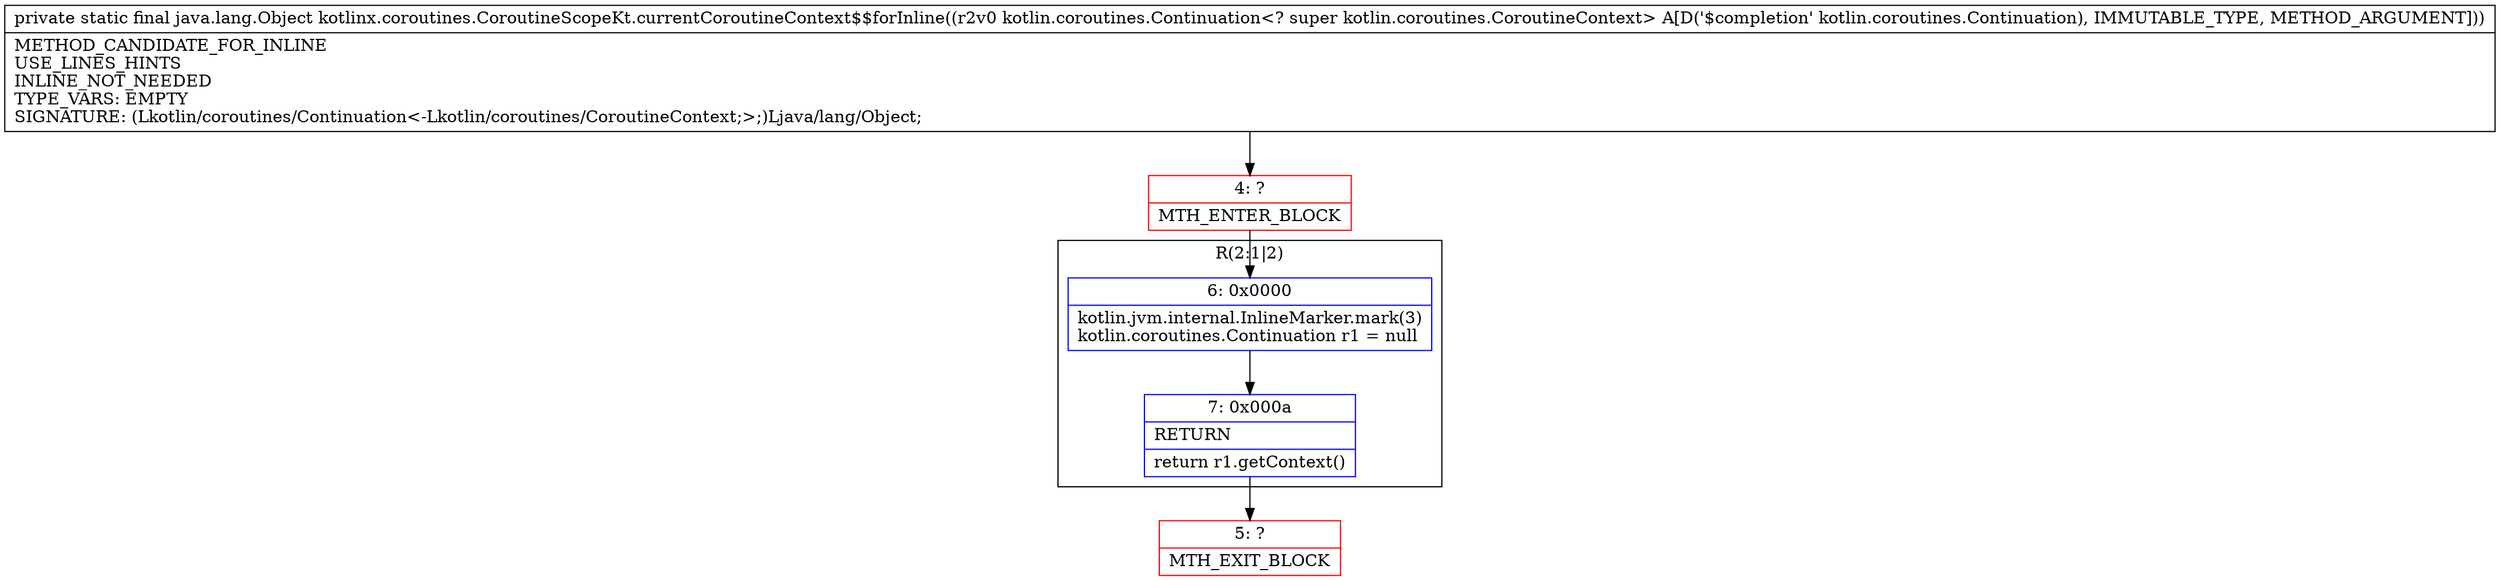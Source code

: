 digraph "CFG forkotlinx.coroutines.CoroutineScopeKt.currentCoroutineContext$$forInline(Lkotlin\/coroutines\/Continuation;)Ljava\/lang\/Object;" {
subgraph cluster_Region_1081859620 {
label = "R(2:1|2)";
node [shape=record,color=blue];
Node_6 [shape=record,label="{6\:\ 0x0000|kotlin.jvm.internal.InlineMarker.mark(3)\lkotlin.coroutines.Continuation r1 = null\l}"];
Node_7 [shape=record,label="{7\:\ 0x000a|RETURN\l|return r1.getContext()\l}"];
}
Node_4 [shape=record,color=red,label="{4\:\ ?|MTH_ENTER_BLOCK\l}"];
Node_5 [shape=record,color=red,label="{5\:\ ?|MTH_EXIT_BLOCK\l}"];
MethodNode[shape=record,label="{private static final java.lang.Object kotlinx.coroutines.CoroutineScopeKt.currentCoroutineContext$$forInline((r2v0 kotlin.coroutines.Continuation\<? super kotlin.coroutines.CoroutineContext\> A[D('$completion' kotlin.coroutines.Continuation), IMMUTABLE_TYPE, METHOD_ARGUMENT]))  | METHOD_CANDIDATE_FOR_INLINE\lUSE_LINES_HINTS\lINLINE_NOT_NEEDED\lTYPE_VARS: EMPTY\lSIGNATURE: (Lkotlin\/coroutines\/Continuation\<\-Lkotlin\/coroutines\/CoroutineContext;\>;)Ljava\/lang\/Object;\l}"];
MethodNode -> Node_4;Node_6 -> Node_7;
Node_7 -> Node_5;
Node_4 -> Node_6;
}

